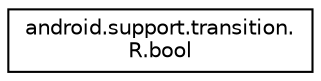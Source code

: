 digraph "Graphical Class Hierarchy"
{
 // INTERACTIVE_SVG=YES
 // LATEX_PDF_SIZE
  edge [fontname="Helvetica",fontsize="10",labelfontname="Helvetica",labelfontsize="10"];
  node [fontname="Helvetica",fontsize="10",shape=record];
  rankdir="LR";
  Node0 [label="android.support.transition.\lR.bool",height=0.2,width=0.4,color="black", fillcolor="white", style="filled",URL="$classandroid_1_1support_1_1transition_1_1_r_1_1bool.html",tooltip=" "];
}
